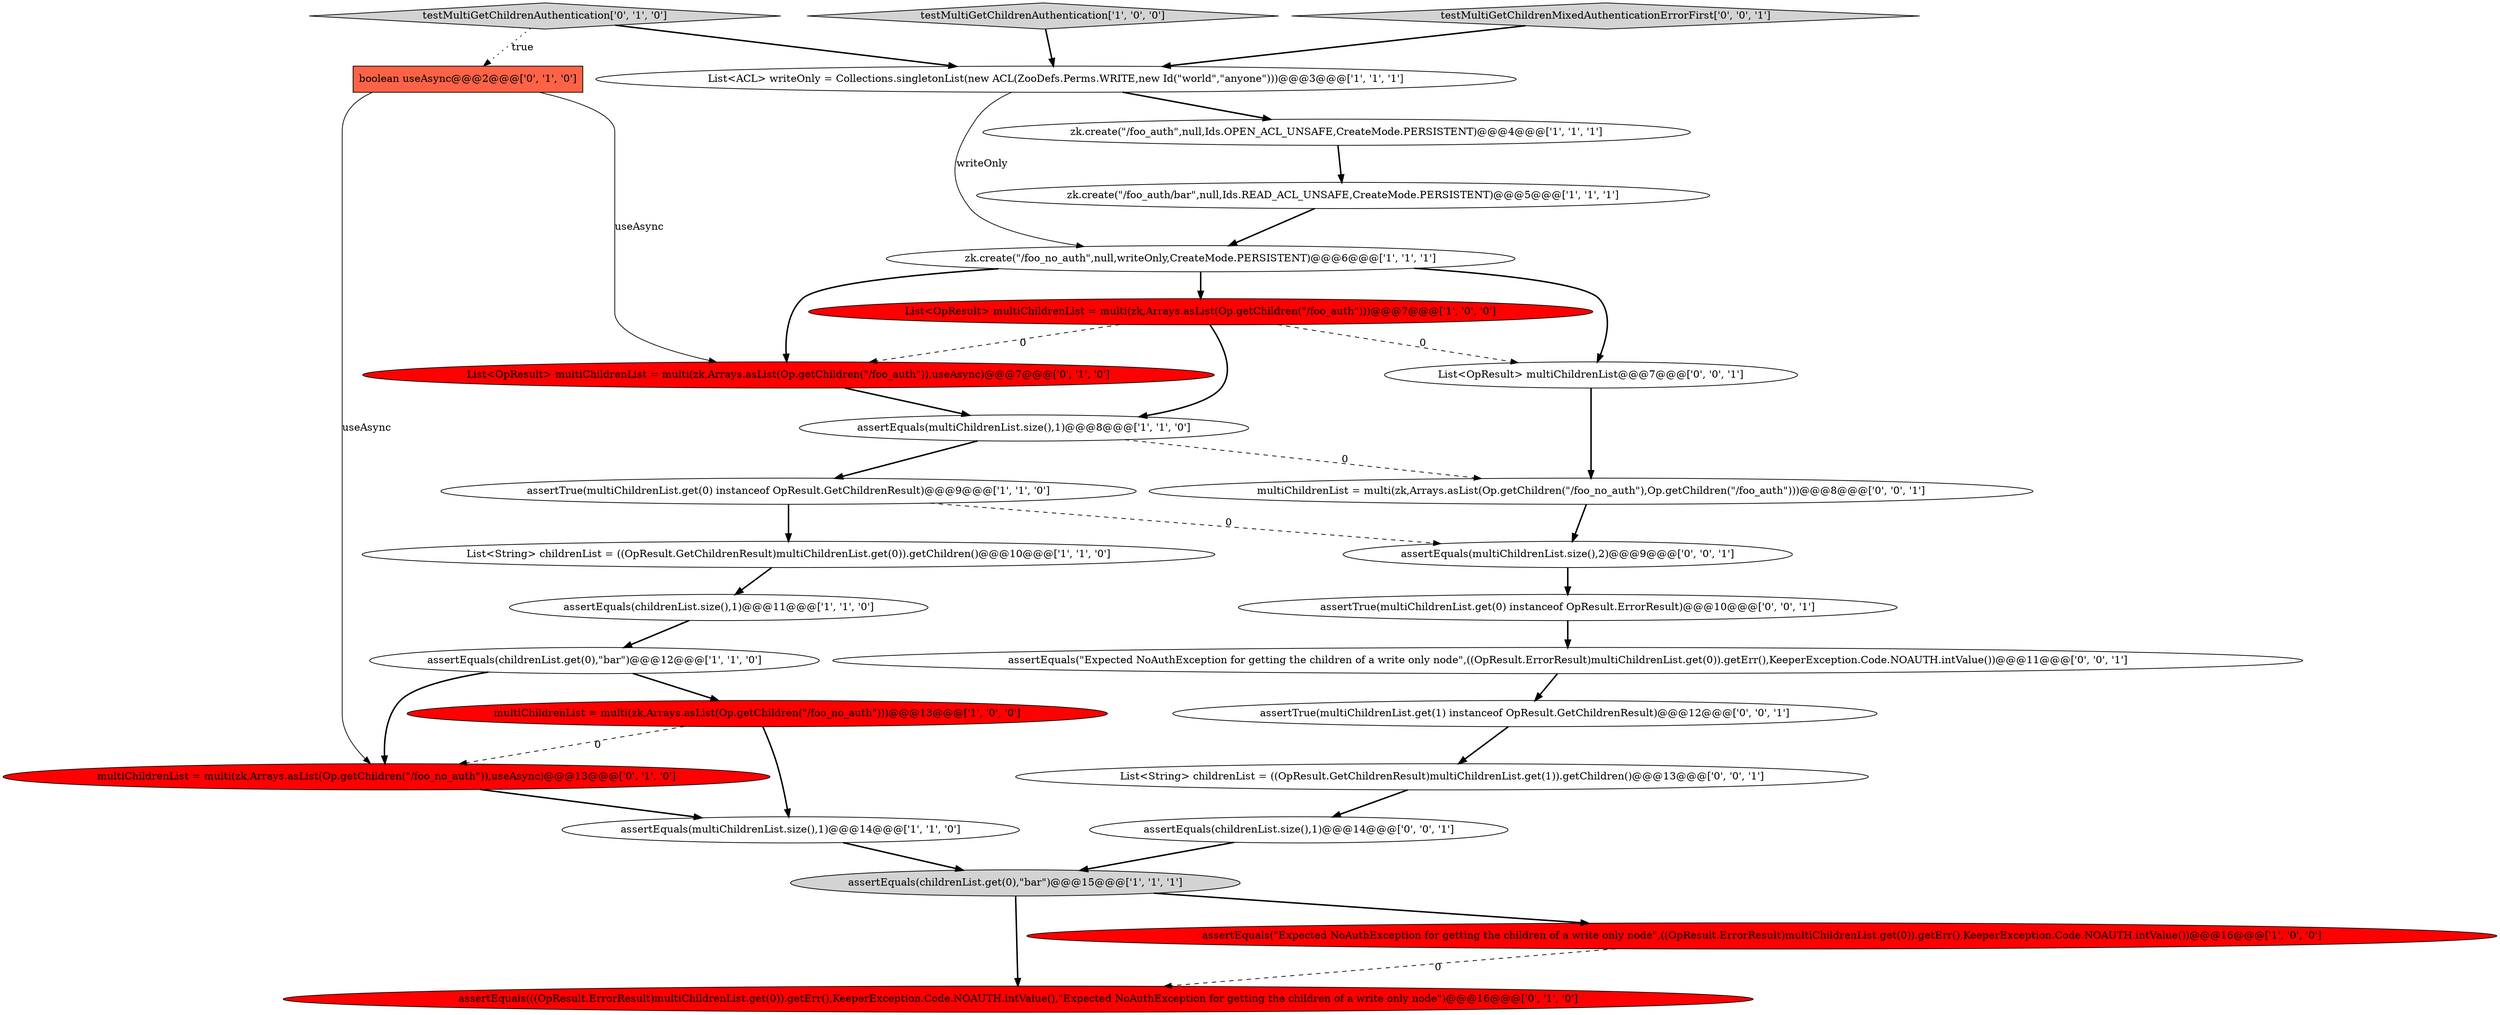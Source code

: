 digraph {
15 [style = filled, label = "boolean useAsync@@@2@@@['0', '1', '0']", fillcolor = tomato, shape = box image = "AAA1AAABBB2BBB"];
2 [style = filled, label = "assertEquals(childrenList.get(0),\"bar\")@@@15@@@['1', '1', '1']", fillcolor = lightgray, shape = ellipse image = "AAA0AAABBB1BBB"];
6 [style = filled, label = "List<OpResult> multiChildrenList = multi(zk,Arrays.asList(Op.getChildren(\"/foo_auth\")))@@@7@@@['1', '0', '0']", fillcolor = red, shape = ellipse image = "AAA1AAABBB1BBB"];
14 [style = filled, label = "zk.create(\"/foo_auth\",null,Ids.OPEN_ACL_UNSAFE,CreateMode.PERSISTENT)@@@4@@@['1', '1', '1']", fillcolor = white, shape = ellipse image = "AAA0AAABBB1BBB"];
25 [style = filled, label = "List<OpResult> multiChildrenList@@@7@@@['0', '0', '1']", fillcolor = white, shape = ellipse image = "AAA0AAABBB3BBB"];
12 [style = filled, label = "List<ACL> writeOnly = Collections.singletonList(new ACL(ZooDefs.Perms.WRITE,new Id(\"world\",\"anyone\")))@@@3@@@['1', '1', '1']", fillcolor = white, shape = ellipse image = "AAA0AAABBB1BBB"];
21 [style = filled, label = "List<String> childrenList = ((OpResult.GetChildrenResult)multiChildrenList.get(1)).getChildren()@@@13@@@['0', '0', '1']", fillcolor = white, shape = ellipse image = "AAA0AAABBB3BBB"];
9 [style = filled, label = "assertEquals(multiChildrenList.size(),1)@@@8@@@['1', '1', '0']", fillcolor = white, shape = ellipse image = "AAA0AAABBB1BBB"];
16 [style = filled, label = "List<OpResult> multiChildrenList = multi(zk,Arrays.asList(Op.getChildren(\"/foo_auth\")),useAsync)@@@7@@@['0', '1', '0']", fillcolor = red, shape = ellipse image = "AAA1AAABBB2BBB"];
28 [style = filled, label = "assertTrue(multiChildrenList.get(1) instanceof OpResult.GetChildrenResult)@@@12@@@['0', '0', '1']", fillcolor = white, shape = ellipse image = "AAA0AAABBB3BBB"];
18 [style = filled, label = "testMultiGetChildrenAuthentication['0', '1', '0']", fillcolor = lightgray, shape = diamond image = "AAA0AAABBB2BBB"];
19 [style = filled, label = "assertEquals(((OpResult.ErrorResult)multiChildrenList.get(0)).getErr(),KeeperException.Code.NOAUTH.intValue(),\"Expected NoAuthException for getting the children of a write only node\")@@@16@@@['0', '1', '0']", fillcolor = red, shape = ellipse image = "AAA1AAABBB2BBB"];
26 [style = filled, label = "assertTrue(multiChildrenList.get(0) instanceof OpResult.ErrorResult)@@@10@@@['0', '0', '1']", fillcolor = white, shape = ellipse image = "AAA0AAABBB3BBB"];
24 [style = filled, label = "multiChildrenList = multi(zk,Arrays.asList(Op.getChildren(\"/foo_no_auth\"),Op.getChildren(\"/foo_auth\")))@@@8@@@['0', '0', '1']", fillcolor = white, shape = ellipse image = "AAA0AAABBB3BBB"];
0 [style = filled, label = "List<String> childrenList = ((OpResult.GetChildrenResult)multiChildrenList.get(0)).getChildren()@@@10@@@['1', '1', '0']", fillcolor = white, shape = ellipse image = "AAA0AAABBB1BBB"];
20 [style = filled, label = "assertEquals(childrenList.size(),1)@@@14@@@['0', '0', '1']", fillcolor = white, shape = ellipse image = "AAA0AAABBB3BBB"];
27 [style = filled, label = "assertEquals(multiChildrenList.size(),2)@@@9@@@['0', '0', '1']", fillcolor = white, shape = ellipse image = "AAA0AAABBB3BBB"];
7 [style = filled, label = "testMultiGetChildrenAuthentication['1', '0', '0']", fillcolor = lightgray, shape = diamond image = "AAA0AAABBB1BBB"];
3 [style = filled, label = "assertEquals(childrenList.get(0),\"bar\")@@@12@@@['1', '1', '0']", fillcolor = white, shape = ellipse image = "AAA0AAABBB1BBB"];
5 [style = filled, label = "assertEquals(\"Expected NoAuthException for getting the children of a write only node\",((OpResult.ErrorResult)multiChildrenList.get(0)).getErr(),KeeperException.Code.NOAUTH.intValue())@@@16@@@['1', '0', '0']", fillcolor = red, shape = ellipse image = "AAA1AAABBB1BBB"];
13 [style = filled, label = "assertEquals(multiChildrenList.size(),1)@@@14@@@['1', '1', '0']", fillcolor = white, shape = ellipse image = "AAA0AAABBB1BBB"];
11 [style = filled, label = "zk.create(\"/foo_auth/bar\",null,Ids.READ_ACL_UNSAFE,CreateMode.PERSISTENT)@@@5@@@['1', '1', '1']", fillcolor = white, shape = ellipse image = "AAA0AAABBB1BBB"];
17 [style = filled, label = "multiChildrenList = multi(zk,Arrays.asList(Op.getChildren(\"/foo_no_auth\")),useAsync)@@@13@@@['0', '1', '0']", fillcolor = red, shape = ellipse image = "AAA1AAABBB2BBB"];
1 [style = filled, label = "zk.create(\"/foo_no_auth\",null,writeOnly,CreateMode.PERSISTENT)@@@6@@@['1', '1', '1']", fillcolor = white, shape = ellipse image = "AAA0AAABBB1BBB"];
4 [style = filled, label = "assertEquals(childrenList.size(),1)@@@11@@@['1', '1', '0']", fillcolor = white, shape = ellipse image = "AAA0AAABBB1BBB"];
10 [style = filled, label = "multiChildrenList = multi(zk,Arrays.asList(Op.getChildren(\"/foo_no_auth\")))@@@13@@@['1', '0', '0']", fillcolor = red, shape = ellipse image = "AAA1AAABBB1BBB"];
23 [style = filled, label = "testMultiGetChildrenMixedAuthenticationErrorFirst['0', '0', '1']", fillcolor = lightgray, shape = diamond image = "AAA0AAABBB3BBB"];
8 [style = filled, label = "assertTrue(multiChildrenList.get(0) instanceof OpResult.GetChildrenResult)@@@9@@@['1', '1', '0']", fillcolor = white, shape = ellipse image = "AAA0AAABBB1BBB"];
22 [style = filled, label = "assertEquals(\"Expected NoAuthException for getting the children of a write only node\",((OpResult.ErrorResult)multiChildrenList.get(0)).getErr(),KeeperException.Code.NOAUTH.intValue())@@@11@@@['0', '0', '1']", fillcolor = white, shape = ellipse image = "AAA0AAABBB3BBB"];
4->3 [style = bold, label=""];
2->19 [style = bold, label=""];
9->24 [style = dashed, label="0"];
11->1 [style = bold, label=""];
7->12 [style = bold, label=""];
12->1 [style = solid, label="writeOnly"];
18->15 [style = dotted, label="true"];
18->12 [style = bold, label=""];
22->28 [style = bold, label=""];
15->17 [style = solid, label="useAsync"];
9->8 [style = bold, label=""];
26->22 [style = bold, label=""];
20->2 [style = bold, label=""];
8->0 [style = bold, label=""];
3->10 [style = bold, label=""];
25->24 [style = bold, label=""];
28->21 [style = bold, label=""];
1->6 [style = bold, label=""];
6->16 [style = dashed, label="0"];
21->20 [style = bold, label=""];
6->25 [style = dashed, label="0"];
10->13 [style = bold, label=""];
0->4 [style = bold, label=""];
1->16 [style = bold, label=""];
12->14 [style = bold, label=""];
10->17 [style = dashed, label="0"];
3->17 [style = bold, label=""];
8->27 [style = dashed, label="0"];
23->12 [style = bold, label=""];
17->13 [style = bold, label=""];
6->9 [style = bold, label=""];
15->16 [style = solid, label="useAsync"];
5->19 [style = dashed, label="0"];
14->11 [style = bold, label=""];
1->25 [style = bold, label=""];
24->27 [style = bold, label=""];
16->9 [style = bold, label=""];
2->5 [style = bold, label=""];
13->2 [style = bold, label=""];
27->26 [style = bold, label=""];
}
